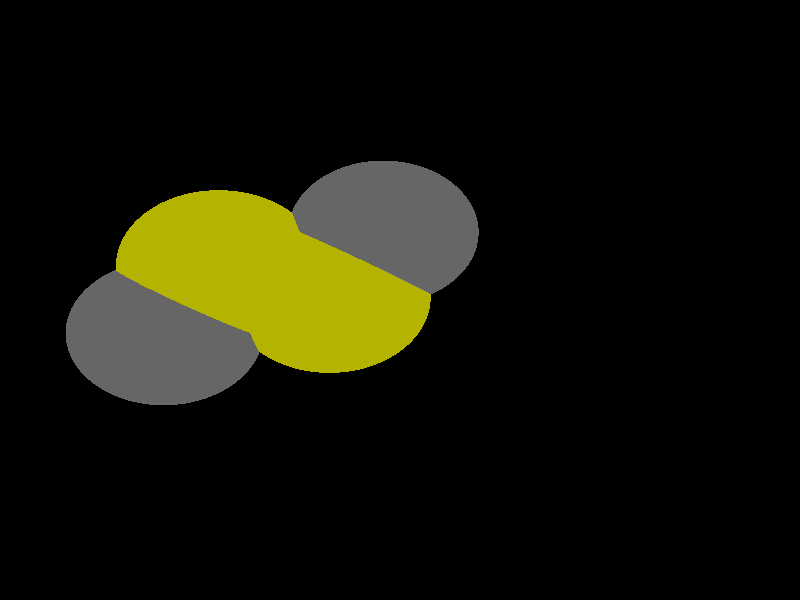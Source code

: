 global_settings {
	ambient_light rgb <0.200000002980232, 0.200000002980232, 0.200000002980232>
	max_trace_level 15
}

background { color rgb <0,0,0> }

camera {
	perspective
	location <-1.93838528377481, 1.57163933651901, -19.6586351020286>
	angle 40
	up <0.488665144027914, -0.871917739323206, 0.0310778516903705>
	right <0.869730897782433, 0.483999985372047, -0.0964996352450188> * 1
	direction <0.0690980640448167, 0.0741853760074636, 0.99484772077534> }

light_source {
	<47.0358818939659, -14.4361725434219, -50.9949307736429>
	color rgb <1, 1, 1>
	fade_distance 97.1061103199647
	fade_power 0
	spotlight
	area_light <20, 0, 0>, <0, 0, 20>, 20, 20
	circular
	orient
	point_at <-47.0358818939659, 14.4361725434219, 50.9949307736429>
}

light_source {
	<-15.4966835473022, -46.6327679031866, 28.9559771126997>
	color rgb <0.300000011920929, 0.300000011920929, 0.300000011920929> shadowless
	fade_distance 97.1061103199647
	fade_power 0
	parallel
	point_at <15.4966835473022, 46.6327679031866, -28.9559771126997>
}

#default {
	finish {ambient 0.5 diffuse 1 specular 0.2 roughness .01 metallic 1}
}

union {
cylinder {
	<-0.0521696140547507, 1.48966044216545, -0.00211146527808699>, 	<-0.775228370138321, 1.88983916873287, 0.00917426933108925>, 0.075
	pigment { rgbt <0.400000005960464, 0.400000005960464, 0.400000005960464, 0> }
}
cylinder {
	<-0.775228370138321, 1.88983916873287, 0.00917426933108925>, 	<-1.63528952807982, 2.36584222665773, 0.0225983816795284>, 0.075
	pigment { rgbt <0.699999988079071, 0.699999988079071, 0, 0> }
}
cylinder {
	<-1.63528952807982, 2.36584222665773, 0.0225983816795284>, 	<-2.30391178003993, 1.5844736396774, 0.0225984295365409>, 0.075
	pigment { rgbt <0.699999988079071, 0.699999988079071, 0, 0> }
}
cylinder {
	<-2.30391178003993, 1.5844736396774, 0.0225984295365409>, 	<-2.97253403200005, 0.803105052697068, 0.0225984773935534>, 0.075
	pigment { rgbt <0.699999988079071, 0.699999988079071, 0, 0> }
}
cylinder {
	<-2.97253403200005, 0.803105052697068, 0.0225984773935534>, 	<-3.83259519385871, 1.279108106358, 0.00917447355246368>, 0.075
	pigment { rgbt <0.699999988079071, 0.699999988079071, 0, 0> }
}
cylinder {
	<-3.83259519385871, 1.279108106358, 0.00917447355246368>, 	<-4.55565395321885, 1.6792868293315, -0.0021111698336507>, 0.075
	pigment { rgbt <0.400000005960464, 0.400000005960464, 0.400000005960464, 0> }
}
sphere {
	<-0.0521696140547507, 1.48966044216545, -0.00211146527808699>, 0.4104
	pigment { rgbt <0.400000005960464, 0.400000005960464, 0.400000005960464,0> }
}
sphere {
	<-1.63528952807982, 2.36584222665773, 0.0225983816795284>, 0.567
	pigment { rgbt <0.699999988079071, 0.699999988079071, 0,0> }
}
sphere {
	<-2.97253403200005, 0.803105052697068, 0.0225984773935534>, 0.567
	pigment { rgbt <0.699999988079071, 0.699999988079071, 0,0> }
}
sphere {
	<-4.55565395321885, 1.6792868293315, -0.0021111698336507>, 0.4104
	pigment { rgbt <0.400000005960464, 0.400000005960464, 0.400000005960464,0> }
}
}
merge {
}
union {
}
merge {
sphere {
	<-0.0521696140547507, 1.48966044216545, -0.00211146527808699>, 1.69983
	pigment { rgbt <0, 0, 0,0> }
}
sphere {
	<-1.63528952807982, 2.36584222665773, 0.0225983816795284>, 1.79982
	pigment { rgbt <0, 0, 0,0> }
}
sphere {
	<-2.97253403200005, 0.803105052697068, 0.0225984773935534>, 1.79982
	pigment { rgbt <0, 0, 0,0> }
}
sphere {
	<-4.55565395321885, 1.6792868293315, -0.0021111698336507>, 1.69983
	pigment { rgbt <0, 0, 0,0> }
}
sphere {
	<-0.0521696140547507, 1.48966044216545, -0.00211146527808699>, 1.7
	pigment { rgbt <0.400000005960464, 0.400000005960464, 0.400000005960464,0.350000023841858> }
}
sphere {
	<-1.63528952807982, 2.36584222665773, 0.0225983816795284>, 1.8
	pigment { rgbt <0.699999988079071, 0.699999988079071, 0,0.350000023841858> }
}
sphere {
	<-2.97253403200005, 0.803105052697068, 0.0225984773935534>, 1.8
	pigment { rgbt <0.699999988079071, 0.699999988079071, 0,0.350000023841858> }
}
sphere {
	<-4.55565395321885, 1.6792868293315, -0.0021111698336507>, 1.7
	pigment { rgbt <0.400000005960464, 0.400000005960464, 0.400000005960464,0.350000023841858> }
}
}
